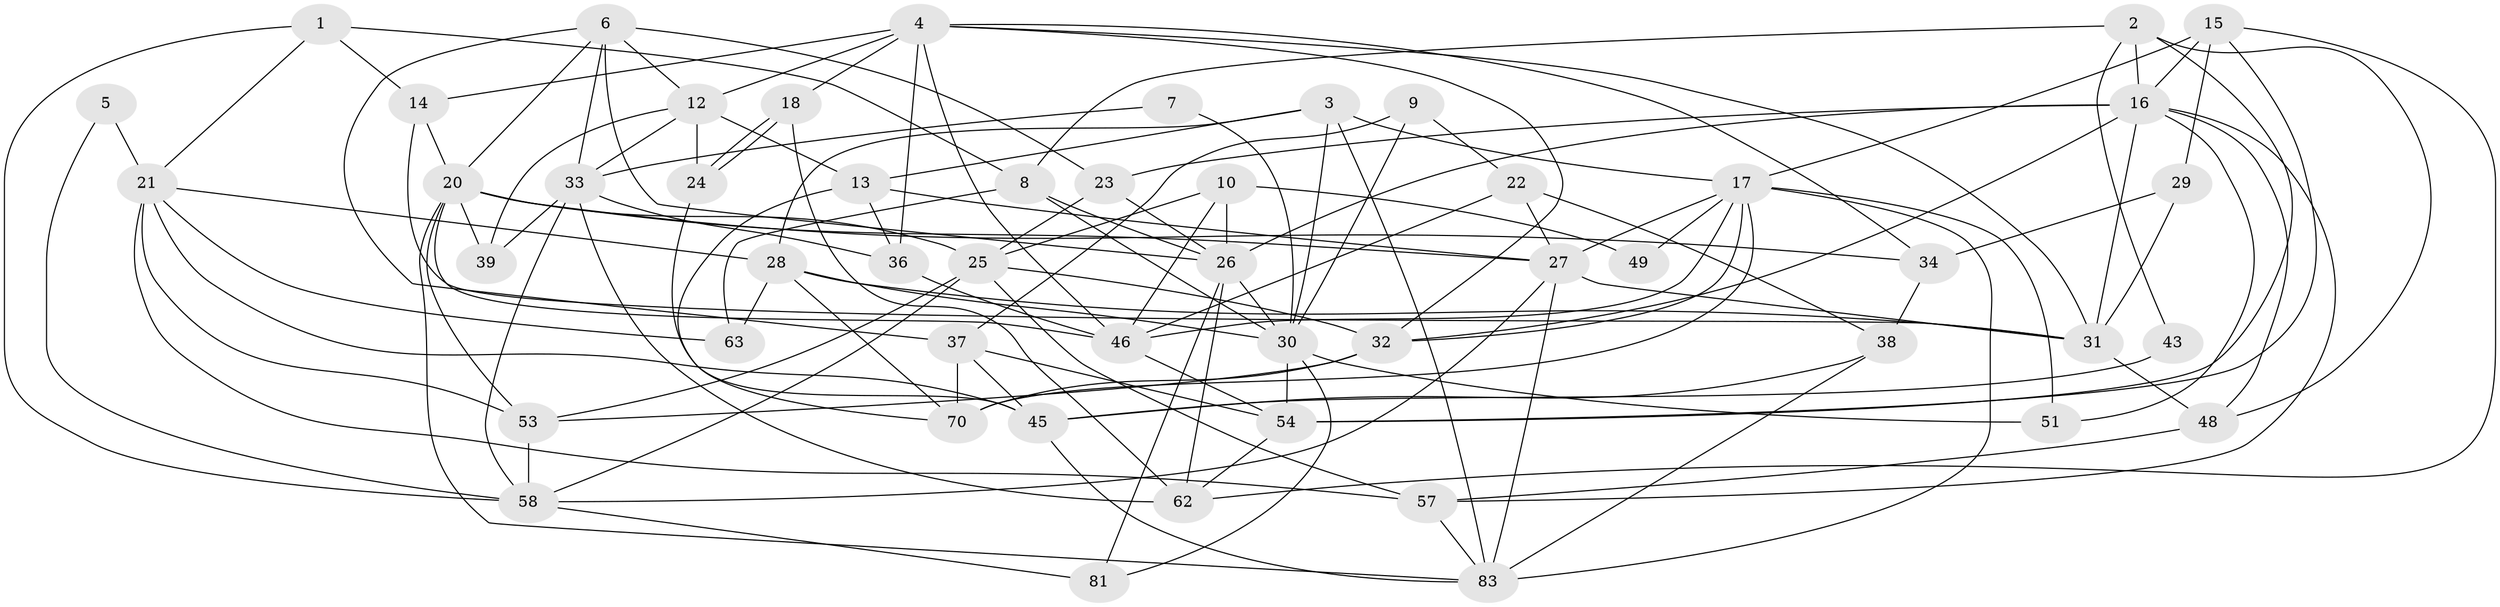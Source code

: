 // Generated by graph-tools (version 1.1) at 2025/52/02/27/25 19:52:01]
// undirected, 51 vertices, 132 edges
graph export_dot {
graph [start="1"]
  node [color=gray90,style=filled];
  1 [super="+40"];
  2;
  3 [super="+19"];
  4 [super="+73"];
  5;
  6 [super="+47"];
  7;
  8 [super="+69"];
  9 [super="+60"];
  10 [super="+11"];
  12 [super="+55"];
  13 [super="+88"];
  14;
  15 [super="+52"];
  16 [super="+42"];
  17 [super="+74"];
  18;
  20 [super="+71"];
  21 [super="+77"];
  22 [super="+41"];
  23 [super="+66"];
  24 [super="+80"];
  25 [super="+82"];
  26 [super="+68"];
  27 [super="+86"];
  28 [super="+61"];
  29;
  30 [super="+64"];
  31 [super="+67"];
  32 [super="+56"];
  33 [super="+44"];
  34 [super="+35"];
  36;
  37 [super="+76"];
  38 [super="+72"];
  39 [super="+87"];
  43;
  45 [super="+50"];
  46 [super="+59"];
  48;
  49;
  51;
  53 [super="+78"];
  54 [super="+84"];
  57 [super="+75"];
  58 [super="+65"];
  62;
  63;
  70 [super="+79"];
  81;
  83 [super="+85"];
  1 -- 8;
  1 -- 58;
  1 -- 14;
  1 -- 21;
  2 -- 48;
  2 -- 16;
  2 -- 43;
  2 -- 8;
  2 -- 54;
  3 -- 17;
  3 -- 28;
  3 -- 30;
  3 -- 13;
  3 -- 83;
  4 -- 18;
  4 -- 31;
  4 -- 14;
  4 -- 34;
  4 -- 32;
  4 -- 36;
  4 -- 12;
  4 -- 46;
  5 -- 21;
  5 -- 58;
  6 -- 23;
  6 -- 33;
  6 -- 26;
  6 -- 12;
  6 -- 20;
  6 -- 37;
  7 -- 30;
  7 -- 33;
  8 -- 63;
  8 -- 30;
  8 -- 26;
  9 -- 37;
  9 -- 22;
  9 -- 30;
  10 -- 49;
  10 -- 26 [weight=2];
  10 -- 25;
  10 -- 46;
  12 -- 39;
  12 -- 33;
  12 -- 24;
  12 -- 13;
  13 -- 70;
  13 -- 27;
  13 -- 36;
  14 -- 20;
  14 -- 31;
  15 -- 54;
  15 -- 16;
  15 -- 62;
  15 -- 29;
  15 -- 17;
  16 -- 48;
  16 -- 51;
  16 -- 23;
  16 -- 57;
  16 -- 31;
  16 -- 32;
  16 -- 26;
  17 -- 46;
  17 -- 49;
  17 -- 70;
  17 -- 83;
  17 -- 27;
  17 -- 32;
  17 -- 51;
  18 -- 62;
  18 -- 24;
  18 -- 24;
  20 -- 25 [weight=2];
  20 -- 39;
  20 -- 83;
  20 -- 27;
  20 -- 53;
  20 -- 34;
  20 -- 46;
  21 -- 45;
  21 -- 63;
  21 -- 28;
  21 -- 53 [weight=2];
  21 -- 57;
  22 -- 38;
  22 -- 27;
  22 -- 46;
  23 -- 25;
  23 -- 26;
  24 -- 45;
  25 -- 58;
  25 -- 32;
  25 -- 53;
  25 -- 57;
  26 -- 30;
  26 -- 62;
  26 -- 81;
  27 -- 83;
  27 -- 58;
  27 -- 31;
  28 -- 30;
  28 -- 63;
  28 -- 31;
  28 -- 70;
  29 -- 31;
  29 -- 34;
  30 -- 81;
  30 -- 51;
  30 -- 54;
  31 -- 48;
  32 -- 70;
  32 -- 53;
  33 -- 62;
  33 -- 58;
  33 -- 36;
  33 -- 39;
  34 -- 38;
  36 -- 46;
  37 -- 45;
  37 -- 54;
  37 -- 70;
  38 -- 45;
  38 -- 83;
  43 -- 45;
  45 -- 83;
  46 -- 54;
  48 -- 57;
  53 -- 58;
  54 -- 62;
  57 -- 83;
  58 -- 81;
}
